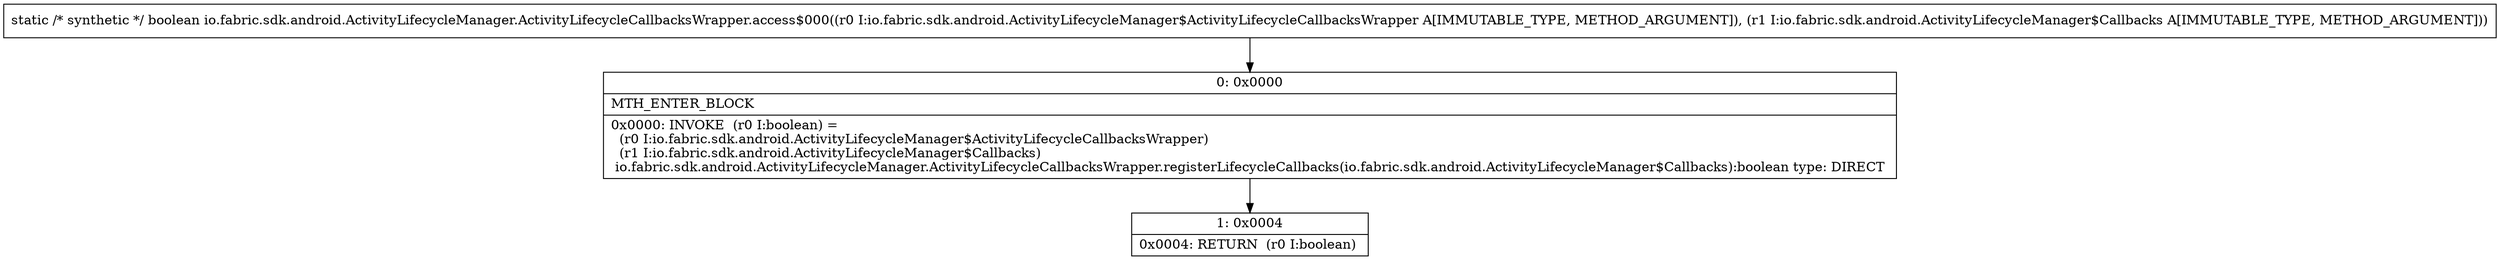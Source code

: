 digraph "CFG forio.fabric.sdk.android.ActivityLifecycleManager.ActivityLifecycleCallbacksWrapper.access$000(Lio\/fabric\/sdk\/android\/ActivityLifecycleManager$ActivityLifecycleCallbacksWrapper;Lio\/fabric\/sdk\/android\/ActivityLifecycleManager$Callbacks;)Z" {
Node_0 [shape=record,label="{0\:\ 0x0000|MTH_ENTER_BLOCK\l|0x0000: INVOKE  (r0 I:boolean) = \l  (r0 I:io.fabric.sdk.android.ActivityLifecycleManager$ActivityLifecycleCallbacksWrapper)\l  (r1 I:io.fabric.sdk.android.ActivityLifecycleManager$Callbacks)\l io.fabric.sdk.android.ActivityLifecycleManager.ActivityLifecycleCallbacksWrapper.registerLifecycleCallbacks(io.fabric.sdk.android.ActivityLifecycleManager$Callbacks):boolean type: DIRECT \l}"];
Node_1 [shape=record,label="{1\:\ 0x0004|0x0004: RETURN  (r0 I:boolean) \l}"];
MethodNode[shape=record,label="{static \/* synthetic *\/ boolean io.fabric.sdk.android.ActivityLifecycleManager.ActivityLifecycleCallbacksWrapper.access$000((r0 I:io.fabric.sdk.android.ActivityLifecycleManager$ActivityLifecycleCallbacksWrapper A[IMMUTABLE_TYPE, METHOD_ARGUMENT]), (r1 I:io.fabric.sdk.android.ActivityLifecycleManager$Callbacks A[IMMUTABLE_TYPE, METHOD_ARGUMENT])) }"];
MethodNode -> Node_0;
Node_0 -> Node_1;
}


